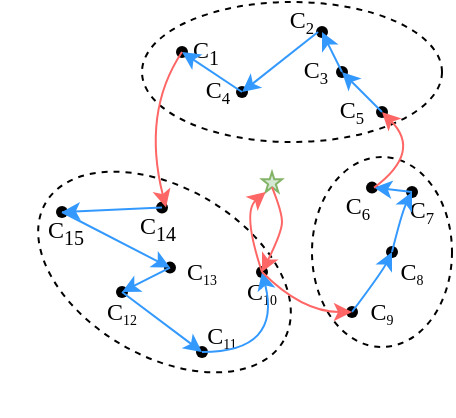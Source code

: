 <mxfile version="21.6.6" type="github">
  <diagram name="第 1 页" id="9OSQlvmqz8tbQNN5Cx6f">
    <mxGraphModel dx="338" dy="204" grid="1" gridSize="10" guides="1" tooltips="1" connect="1" arrows="1" fold="1" page="1" pageScale="1" pageWidth="827" pageHeight="1169" math="0" shadow="0">
      <root>
        <mxCell id="0" />
        <mxCell id="1" parent="0" />
        <mxCell id="NIDjE-EhYZSAO3xe9EpV-18" value="" style="ellipse;whiteSpace=wrap;html=1;align=center;dashed=1;fillColor=none;" parent="1" vertex="1">
          <mxGeometry x="180" y="205" width="150" height="70" as="geometry" />
        </mxCell>
        <mxCell id="NIDjE-EhYZSAO3xe9EpV-20" value="" style="ellipse;whiteSpace=wrap;html=1;align=center;dashed=1;rotation=30;fillColor=none;" parent="1" vertex="1">
          <mxGeometry x="122.5" y="297.81" width="137.5" height="84.38" as="geometry" />
        </mxCell>
        <mxCell id="NIDjE-EhYZSAO3xe9EpV-19" value="" style="ellipse;whiteSpace=wrap;html=1;align=center;dashed=1;fillColor=none;" parent="1" vertex="1">
          <mxGeometry x="265" y="282.5" width="70" height="95" as="geometry" />
        </mxCell>
        <mxCell id="NIDjE-EhYZSAO3xe9EpV-1" value="" style="shape=waypoint;sketch=0;fillStyle=solid;size=6;pointerEvents=1;points=[];fillColor=none;resizable=0;rotatable=0;perimeter=centerPerimeter;snapToPoint=1;" parent="1" vertex="1">
          <mxGeometry x="260" y="210" width="20" height="20" as="geometry" />
        </mxCell>
        <mxCell id="NIDjE-EhYZSAO3xe9EpV-2" value="" style="shape=waypoint;sketch=0;fillStyle=solid;size=6;pointerEvents=1;points=[];fillColor=none;resizable=0;rotatable=0;perimeter=centerPerimeter;snapToPoint=1;" parent="1" vertex="1">
          <mxGeometry x="285" y="287.81" width="20" height="20" as="geometry" />
        </mxCell>
        <mxCell id="NIDjE-EhYZSAO3xe9EpV-3" value="" style="shape=waypoint;sketch=0;fillStyle=solid;size=6;pointerEvents=1;points=[];fillColor=none;resizable=0;rotatable=0;perimeter=centerPerimeter;snapToPoint=1;" parent="1" vertex="1">
          <mxGeometry x="275" y="350" width="20" height="20" as="geometry" />
        </mxCell>
        <mxCell id="NIDjE-EhYZSAO3xe9EpV-4" value="" style="shape=waypoint;sketch=0;fillStyle=solid;size=6;pointerEvents=1;points=[];fillColor=none;resizable=0;rotatable=0;perimeter=centerPerimeter;snapToPoint=1;" parent="1" vertex="1">
          <mxGeometry x="290" y="250" width="20" height="20" as="geometry" />
        </mxCell>
        <mxCell id="NIDjE-EhYZSAO3xe9EpV-5" value="" style="shape=waypoint;sketch=0;fillStyle=solid;size=6;pointerEvents=1;points=[];fillColor=none;resizable=0;rotatable=0;perimeter=centerPerimeter;snapToPoint=1;" parent="1" vertex="1">
          <mxGeometry x="305" y="290" width="20" height="20" as="geometry" />
        </mxCell>
        <mxCell id="NIDjE-EhYZSAO3xe9EpV-6" value="" style="shape=waypoint;sketch=0;fillStyle=solid;size=6;pointerEvents=1;points=[];fillColor=none;resizable=0;rotatable=0;perimeter=centerPerimeter;snapToPoint=1;" parent="1" vertex="1">
          <mxGeometry x="200" y="370" width="20" height="20" as="geometry" />
        </mxCell>
        <mxCell id="NIDjE-EhYZSAO3xe9EpV-7" value="" style="shape=waypoint;sketch=0;fillStyle=solid;size=6;pointerEvents=1;points=[];fillColor=none;resizable=0;rotatable=0;perimeter=centerPerimeter;snapToPoint=1;" parent="1" vertex="1">
          <mxGeometry x="180" y="297.81" width="20" height="20" as="geometry" />
        </mxCell>
        <mxCell id="NIDjE-EhYZSAO3xe9EpV-8" value="" style="shape=waypoint;sketch=0;fillStyle=solid;size=6;pointerEvents=1;points=[];fillColor=none;resizable=0;rotatable=0;perimeter=centerPerimeter;snapToPoint=1;" parent="1" vertex="1">
          <mxGeometry x="220" y="240" width="20" height="20" as="geometry" />
        </mxCell>
        <mxCell id="NIDjE-EhYZSAO3xe9EpV-9" value="" style="shape=waypoint;sketch=0;fillStyle=solid;size=6;pointerEvents=1;points=[];fillColor=none;resizable=0;rotatable=0;perimeter=centerPerimeter;snapToPoint=1;" parent="1" vertex="1">
          <mxGeometry x="190" y="220" width="20" height="20" as="geometry" />
        </mxCell>
        <mxCell id="NIDjE-EhYZSAO3xe9EpV-10" value="" style="shape=waypoint;sketch=0;fillStyle=solid;size=6;pointerEvents=1;points=[];fillColor=none;resizable=0;rotatable=0;perimeter=centerPerimeter;snapToPoint=1;" parent="1" vertex="1">
          <mxGeometry x="160" y="340" width="20" height="20" as="geometry" />
        </mxCell>
        <mxCell id="NIDjE-EhYZSAO3xe9EpV-11" value="" style="shape=waypoint;sketch=0;fillStyle=solid;size=6;pointerEvents=1;points=[];fillColor=none;resizable=0;rotatable=0;perimeter=centerPerimeter;snapToPoint=1;" parent="1" vertex="1">
          <mxGeometry x="130" y="300" width="20" height="20" as="geometry" />
        </mxCell>
        <mxCell id="NIDjE-EhYZSAO3xe9EpV-12" value="" style="shape=waypoint;sketch=0;fillStyle=solid;size=6;pointerEvents=1;points=[];fillColor=none;resizable=0;rotatable=0;perimeter=centerPerimeter;snapToPoint=1;" parent="1" vertex="1">
          <mxGeometry x="184" y="327.81" width="20" height="20" as="geometry" />
        </mxCell>
        <mxCell id="NIDjE-EhYZSAO3xe9EpV-13" value="" style="shape=waypoint;sketch=0;fillStyle=solid;size=6;pointerEvents=1;points=[];fillColor=none;resizable=0;rotatable=0;perimeter=centerPerimeter;snapToPoint=1;" parent="1" vertex="1">
          <mxGeometry x="270" y="230" width="20" height="20" as="geometry" />
        </mxCell>
        <mxCell id="NIDjE-EhYZSAO3xe9EpV-14" value="" style="shape=waypoint;sketch=0;fillStyle=solid;size=6;pointerEvents=1;points=[];fillColor=none;resizable=0;rotatable=0;perimeter=centerPerimeter;snapToPoint=1;" parent="1" vertex="1">
          <mxGeometry x="295" y="320" width="20" height="20" as="geometry" />
        </mxCell>
        <mxCell id="NIDjE-EhYZSAO3xe9EpV-16" value="" style="shape=waypoint;sketch=0;fillStyle=solid;size=6;pointerEvents=1;points=[];fillColor=none;resizable=0;rotatable=0;perimeter=centerPerimeter;snapToPoint=1;" parent="1" vertex="1">
          <mxGeometry x="230" y="330" width="20" height="20" as="geometry" />
        </mxCell>
        <mxCell id="NIDjE-EhYZSAO3xe9EpV-17" value="" style="verticalLabelPosition=bottom;verticalAlign=top;html=1;shape=mxgraph.basic.star;fillColor=#d5e8d4;strokeColor=#82b366;" parent="1" vertex="1">
          <mxGeometry x="240" y="290" width="10" height="10" as="geometry" />
        </mxCell>
        <mxCell id="NIDjE-EhYZSAO3xe9EpV-21" value="C&lt;sub&gt;1&lt;/sub&gt;" style="rounded=0;whiteSpace=wrap;html=1;fillColor=none;strokeColor=none;fontFamily=Times New Roman;" parent="1" vertex="1">
          <mxGeometry x="204" y="220" width="16" height="20" as="geometry" />
        </mxCell>
        <mxCell id="NIDjE-EhYZSAO3xe9EpV-22" value="C&lt;span style=&quot;font-size: 10px;&quot;&gt;&lt;sub&gt;6&lt;/sub&gt;&lt;/span&gt;" style="rounded=0;whiteSpace=wrap;html=1;fillColor=none;strokeColor=none;fontFamily=Times New Roman;" parent="1" vertex="1">
          <mxGeometry x="280" y="297.81" width="16" height="20" as="geometry" />
        </mxCell>
        <mxCell id="NIDjE-EhYZSAO3xe9EpV-23" value="C&lt;span style=&quot;font-size: 10px;&quot;&gt;&lt;sub&gt;3&lt;/sub&gt;&lt;/span&gt;" style="rounded=0;whiteSpace=wrap;html=1;fillColor=none;strokeColor=none;fontFamily=Times New Roman;" parent="1" vertex="1">
          <mxGeometry x="257" y="230" width="20" height="20" as="geometry" />
        </mxCell>
        <mxCell id="NIDjE-EhYZSAO3xe9EpV-24" value="C&lt;span style=&quot;font-size: 10px;&quot;&gt;&lt;sub&gt;4&lt;/sub&gt;&lt;/span&gt;" style="rounded=0;whiteSpace=wrap;html=1;fillColor=none;strokeColor=none;fontFamily=Times New Roman;" parent="1" vertex="1">
          <mxGeometry x="210" y="240" width="16" height="20" as="geometry" />
        </mxCell>
        <mxCell id="NIDjE-EhYZSAO3xe9EpV-26" value="C&lt;span style=&quot;font-size: 10px;&quot;&gt;&lt;sub&gt;5&lt;/sub&gt;&lt;/span&gt;" style="rounded=0;whiteSpace=wrap;html=1;fillColor=none;strokeColor=none;fontFamily=Times New Roman;" parent="1" vertex="1">
          <mxGeometry x="277" y="250" width="16" height="20" as="geometry" />
        </mxCell>
        <mxCell id="NIDjE-EhYZSAO3xe9EpV-27" value="C&lt;span style=&quot;font-size: 10px;&quot;&gt;&lt;sub&gt;2&lt;/sub&gt;&lt;/span&gt;" style="rounded=0;whiteSpace=wrap;html=1;fillColor=none;strokeColor=none;fontFamily=Times New Roman;" parent="1" vertex="1">
          <mxGeometry x="252" y="205" width="16" height="20" as="geometry" />
        </mxCell>
        <mxCell id="NIDjE-EhYZSAO3xe9EpV-35" value="C&lt;span style=&quot;font-size: 8.333px;&quot;&gt;&lt;sub&gt;13&lt;/sub&gt;&lt;/span&gt;" style="rounded=0;whiteSpace=wrap;html=1;fillColor=none;strokeColor=none;fontFamily=Times New Roman;" parent="1" vertex="1">
          <mxGeometry x="200" y="330" width="20" height="20" as="geometry" />
        </mxCell>
        <mxCell id="NIDjE-EhYZSAO3xe9EpV-36" value="C&lt;span style=&quot;font-size: 8.333px;&quot;&gt;&lt;sub&gt;9&lt;/sub&gt;&lt;/span&gt;" style="rounded=0;whiteSpace=wrap;html=1;fillColor=none;strokeColor=none;fontFamily=Times New Roman;" parent="1" vertex="1">
          <mxGeometry x="290" y="350" width="20" height="20" as="geometry" />
        </mxCell>
        <mxCell id="NIDjE-EhYZSAO3xe9EpV-37" value="C&lt;span style=&quot;font-size: 8.333px;&quot;&gt;&lt;sub&gt;8&lt;/sub&gt;&lt;/span&gt;" style="rounded=0;whiteSpace=wrap;html=1;fillColor=none;strokeColor=none;fontFamily=Times New Roman;" parent="1" vertex="1">
          <mxGeometry x="305" y="330" width="20" height="20" as="geometry" />
        </mxCell>
        <mxCell id="NIDjE-EhYZSAO3xe9EpV-38" value="C&lt;span style=&quot;font-size: 10px;&quot;&gt;&lt;sub&gt;7&lt;/sub&gt;&lt;/span&gt;" style="rounded=0;whiteSpace=wrap;html=1;fillColor=none;strokeColor=none;fontFamily=Times New Roman;" parent="1" vertex="1">
          <mxGeometry x="310" y="300" width="20" height="20" as="geometry" />
        </mxCell>
        <mxCell id="NIDjE-EhYZSAO3xe9EpV-40" value="C&lt;span style=&quot;font-size: 8.333px;&quot;&gt;&lt;sub&gt;12&lt;/sub&gt;&lt;/span&gt;" style="rounded=0;whiteSpace=wrap;html=1;fillColor=none;strokeColor=none;fontFamily=Times New Roman;" parent="1" vertex="1">
          <mxGeometry x="160" y="350" width="20" height="20" as="geometry" />
        </mxCell>
        <mxCell id="NIDjE-EhYZSAO3xe9EpV-41" value="C&lt;span style=&quot;font-size: 8.333px;&quot;&gt;&lt;sub&gt;11&lt;/sub&gt;&lt;/span&gt;" style="rounded=0;whiteSpace=wrap;html=1;fillColor=none;strokeColor=none;fontFamily=Times New Roman;" parent="1" vertex="1">
          <mxGeometry x="210" y="362.19" width="20" height="20" as="geometry" />
        </mxCell>
        <mxCell id="NIDjE-EhYZSAO3xe9EpV-42" value="C&lt;span style=&quot;font-size: 8.333px;&quot;&gt;&lt;sub&gt;10&lt;/sub&gt;&lt;/span&gt;" style="rounded=0;whiteSpace=wrap;html=1;fillColor=none;strokeColor=none;fontFamily=Times New Roman;" parent="1" vertex="1">
          <mxGeometry x="230" y="340" width="20" height="20" as="geometry" />
        </mxCell>
        <mxCell id="NIDjE-EhYZSAO3xe9EpV-45" value="C&lt;sub&gt;15&lt;br&gt;&lt;/sub&gt;" style="rounded=0;whiteSpace=wrap;html=1;fillColor=none;strokeColor=none;fontFamily=Times New Roman;" parent="1" vertex="1">
          <mxGeometry x="134" y="310" width="16" height="20" as="geometry" />
        </mxCell>
        <mxCell id="NIDjE-EhYZSAO3xe9EpV-46" value="C&lt;sub&gt;14&lt;/sub&gt;" style="rounded=0;whiteSpace=wrap;html=1;fillColor=none;strokeColor=none;fontFamily=Times New Roman;" parent="1" vertex="1">
          <mxGeometry x="180" y="307.81" width="16" height="20" as="geometry" />
        </mxCell>
        <mxCell id="siPaTcGhgwfhWnsP3a2p-2" value="" style="endArrow=classic;html=1;rounded=0;exitX=0.775;exitY=0.725;exitDx=0;exitDy=0;exitPerimeter=0;entryX=0;entryY=0.2;entryDx=0;entryDy=0;entryPerimeter=0;fillColor=#dae8fc;strokeColor=#3399FF;" edge="1" parent="1" source="NIDjE-EhYZSAO3xe9EpV-4" target="NIDjE-EhYZSAO3xe9EpV-13">
          <mxGeometry width="50" height="50" relative="1" as="geometry">
            <mxPoint x="400" y="440" as="sourcePoint" />
            <mxPoint x="450" y="390" as="targetPoint" />
          </mxGeometry>
        </mxCell>
        <mxCell id="siPaTcGhgwfhWnsP3a2p-3" value="" style="endArrow=classic;html=1;rounded=0;entryX=0.725;entryY=0.8;entryDx=0;entryDy=0;entryPerimeter=0;fillColor=#1ba1e2;strokeColor=#3399FF;" edge="1" parent="1" source="NIDjE-EhYZSAO3xe9EpV-8" target="NIDjE-EhYZSAO3xe9EpV-9">
          <mxGeometry width="50" height="50" relative="1" as="geometry">
            <mxPoint x="400" y="440" as="sourcePoint" />
            <mxPoint x="450" y="390" as="targetPoint" />
          </mxGeometry>
        </mxCell>
        <mxCell id="siPaTcGhgwfhWnsP3a2p-4" value="" style="endArrow=classic;html=1;rounded=0;exitX=1;exitY=0.75;exitDx=0;exitDy=0;entryX=0.825;entryY=0.575;entryDx=0;entryDy=0;entryPerimeter=0;fillColor=#dae8fc;strokeColor=#3399FF;" edge="1" parent="1" source="NIDjE-EhYZSAO3xe9EpV-27" target="NIDjE-EhYZSAO3xe9EpV-8">
          <mxGeometry width="50" height="50" relative="1" as="geometry">
            <mxPoint x="400" y="440" as="sourcePoint" />
            <mxPoint x="450" y="390" as="targetPoint" />
          </mxGeometry>
        </mxCell>
        <mxCell id="siPaTcGhgwfhWnsP3a2p-5" value="" style="endArrow=classic;html=1;rounded=0;exitX=0.9;exitY=0.65;exitDx=0;exitDy=0;exitPerimeter=0;entryX=0.8;entryY=0.6;entryDx=0;entryDy=0;entryPerimeter=0;fillColor=#1ba1e2;strokeColor=#3399FF;" edge="1" parent="1" source="NIDjE-EhYZSAO3xe9EpV-13" target="NIDjE-EhYZSAO3xe9EpV-1">
          <mxGeometry width="50" height="50" relative="1" as="geometry">
            <mxPoint x="400" y="440" as="sourcePoint" />
            <mxPoint x="450" y="390" as="targetPoint" />
          </mxGeometry>
        </mxCell>
        <mxCell id="siPaTcGhgwfhWnsP3a2p-6" value="" style="endArrow=classic;html=1;rounded=0;exitX=0.5;exitY=0;exitDx=0;exitDy=0;entryX=0.2;entryY=0.65;entryDx=0;entryDy=0;entryPerimeter=0;strokeColor=#3399FF;" edge="1" parent="1" source="NIDjE-EhYZSAO3xe9EpV-40" target="NIDjE-EhYZSAO3xe9EpV-6">
          <mxGeometry width="50" height="50" relative="1" as="geometry">
            <mxPoint x="400" y="440" as="sourcePoint" />
            <mxPoint x="450" y="390" as="targetPoint" />
          </mxGeometry>
        </mxCell>
        <mxCell id="siPaTcGhgwfhWnsP3a2p-7" value="" style="endArrow=classic;html=1;rounded=0;entryX=0.475;entryY=0.125;entryDx=0;entryDy=0;entryPerimeter=0;strokeColor=#3399FF;" edge="1" parent="1" source="NIDjE-EhYZSAO3xe9EpV-12" target="NIDjE-EhYZSAO3xe9EpV-10">
          <mxGeometry width="50" height="50" relative="1" as="geometry">
            <mxPoint x="410" y="430" as="sourcePoint" />
            <mxPoint x="450" y="390" as="targetPoint" />
          </mxGeometry>
        </mxCell>
        <mxCell id="siPaTcGhgwfhWnsP3a2p-8" value="" style="endArrow=classic;html=1;rounded=0;exitX=0.625;exitY=0.3;exitDx=0;exitDy=0;exitPerimeter=0;strokeColor=#3399FF;" edge="1" parent="1" source="NIDjE-EhYZSAO3xe9EpV-11" target="NIDjE-EhYZSAO3xe9EpV-12">
          <mxGeometry width="50" height="50" relative="1" as="geometry">
            <mxPoint x="400" y="440" as="sourcePoint" />
            <mxPoint x="450" y="390" as="targetPoint" />
          </mxGeometry>
        </mxCell>
        <mxCell id="siPaTcGhgwfhWnsP3a2p-9" value="" style="endArrow=classic;html=1;rounded=0;exitX=0.75;exitY=0.685;exitDx=0;exitDy=0;exitPerimeter=0;entryX=0.525;entryY=0.3;entryDx=0;entryDy=0;entryPerimeter=0;strokeColor=#3399FF;" edge="1" parent="1" source="NIDjE-EhYZSAO3xe9EpV-7" target="NIDjE-EhYZSAO3xe9EpV-11">
          <mxGeometry width="50" height="50" relative="1" as="geometry">
            <mxPoint x="400" y="440" as="sourcePoint" />
            <mxPoint x="450" y="390" as="targetPoint" />
          </mxGeometry>
        </mxCell>
        <mxCell id="siPaTcGhgwfhWnsP3a2p-10" value="" style="curved=1;endArrow=classic;html=1;rounded=0;exitX=0.675;exitY=0.725;exitDx=0;exitDy=0;exitPerimeter=0;entryX=0.5;entryY=0;entryDx=0;entryDy=0;strokeColor=#3399FF;" edge="1" parent="1" source="NIDjE-EhYZSAO3xe9EpV-6" target="NIDjE-EhYZSAO3xe9EpV-42">
          <mxGeometry width="50" height="50" relative="1" as="geometry">
            <mxPoint x="400" y="440" as="sourcePoint" />
            <mxPoint x="450" y="390" as="targetPoint" />
            <Array as="points">
              <mxPoint x="250" y="380" />
            </Array>
          </mxGeometry>
        </mxCell>
        <mxCell id="siPaTcGhgwfhWnsP3a2p-11" value="" style="curved=1;endArrow=classic;html=1;rounded=0;entryX=0;entryY=0;entryDx=0;entryDy=0;strokeColor=#3399FF;" edge="1" parent="1" source="NIDjE-EhYZSAO3xe9EpV-3" target="NIDjE-EhYZSAO3xe9EpV-37">
          <mxGeometry width="50" height="50" relative="1" as="geometry">
            <mxPoint x="400" y="382.19" as="sourcePoint" />
            <mxPoint x="430" y="342.19" as="targetPoint" />
            <Array as="points">
              <mxPoint x="300" y="340" />
            </Array>
          </mxGeometry>
        </mxCell>
        <mxCell id="siPaTcGhgwfhWnsP3a2p-12" value="" style="curved=1;endArrow=classic;html=1;rounded=0;entryX=0.25;entryY=0;entryDx=0;entryDy=0;strokeColor=#3399FF;exitX=0;exitY=0;exitDx=0;exitDy=0;" edge="1" parent="1" source="NIDjE-EhYZSAO3xe9EpV-37" target="NIDjE-EhYZSAO3xe9EpV-38">
          <mxGeometry width="50" height="50" relative="1" as="geometry">
            <mxPoint x="380" y="345" as="sourcePoint" />
            <mxPoint x="400" y="315" as="targetPoint" />
            <Array as="points">
              <mxPoint x="310" y="310" />
            </Array>
          </mxGeometry>
        </mxCell>
        <mxCell id="siPaTcGhgwfhWnsP3a2p-14" value="" style="curved=1;endArrow=classic;html=1;rounded=0;entryX=1;entryY=0;entryDx=0;entryDy=0;strokeColor=#3399FF;exitX=0.25;exitY=0;exitDx=0;exitDy=0;" edge="1" parent="1" source="NIDjE-EhYZSAO3xe9EpV-38" target="NIDjE-EhYZSAO3xe9EpV-22">
          <mxGeometry width="50" height="50" relative="1" as="geometry">
            <mxPoint x="380" y="297.81" as="sourcePoint" />
            <mxPoint x="400" y="267.81" as="targetPoint" />
            <Array as="points" />
          </mxGeometry>
        </mxCell>
        <mxCell id="siPaTcGhgwfhWnsP3a2p-15" value="" style="curved=1;endArrow=classic;html=1;rounded=0;fillColor=#d80073;strokeColor=#FF6666;exitX=0.5;exitY=0;exitDx=0;exitDy=0;" edge="1" parent="1" source="NIDjE-EhYZSAO3xe9EpV-42" target="NIDjE-EhYZSAO3xe9EpV-3">
          <mxGeometry width="50" height="50" relative="1" as="geometry">
            <mxPoint x="380" y="337.81" as="sourcePoint" />
            <mxPoint x="430" y="287.81" as="targetPoint" />
            <Array as="points">
              <mxPoint x="260" y="360" />
            </Array>
          </mxGeometry>
        </mxCell>
        <mxCell id="siPaTcGhgwfhWnsP3a2p-16" value="" style="curved=1;endArrow=classic;html=1;rounded=0;fillColor=#d80073;strokeColor=#FF6666;exitX=1;exitY=0;exitDx=0;exitDy=0;" edge="1" parent="1" source="NIDjE-EhYZSAO3xe9EpV-22" target="NIDjE-EhYZSAO3xe9EpV-4">
          <mxGeometry width="50" height="50" relative="1" as="geometry">
            <mxPoint x="380" y="280" as="sourcePoint" />
            <mxPoint x="425" y="300" as="targetPoint" />
            <Array as="points">
              <mxPoint x="320" y="280" />
            </Array>
          </mxGeometry>
        </mxCell>
        <mxCell id="siPaTcGhgwfhWnsP3a2p-17" value="" style="curved=1;endArrow=classic;html=1;rounded=0;fillColor=#d80073;strokeColor=#FF6666;exitX=0.308;exitY=0.5;exitDx=0;exitDy=0;exitPerimeter=0;entryX=0.75;entryY=0;entryDx=0;entryDy=0;" edge="1" parent="1" source="NIDjE-EhYZSAO3xe9EpV-9" target="NIDjE-EhYZSAO3xe9EpV-46">
          <mxGeometry width="50" height="50" relative="1" as="geometry">
            <mxPoint x="126" y="243" as="sourcePoint" />
            <mxPoint x="130" y="205" as="targetPoint" />
            <Array as="points">
              <mxPoint x="180" y="260" />
            </Array>
          </mxGeometry>
        </mxCell>
        <mxCell id="siPaTcGhgwfhWnsP3a2p-19" value="" style="curved=1;endArrow=classic;html=1;rounded=0;fillColor=#d80073;strokeColor=#FF6666;exitX=0.5;exitY=0;exitDx=0;exitDy=0;entryX=0.185;entryY=1;entryDx=0;entryDy=0;entryPerimeter=0;" edge="1" parent="1" source="NIDjE-EhYZSAO3xe9EpV-42" target="NIDjE-EhYZSAO3xe9EpV-17">
          <mxGeometry width="50" height="50" relative="1" as="geometry">
            <mxPoint x="360" y="240" as="sourcePoint" />
            <mxPoint x="405" y="260" as="targetPoint" />
            <Array as="points">
              <mxPoint x="230" y="310" />
            </Array>
          </mxGeometry>
        </mxCell>
        <mxCell id="siPaTcGhgwfhWnsP3a2p-20" value="" style="curved=1;endArrow=classic;html=1;rounded=0;fillColor=#d80073;strokeColor=#FF6666;exitX=0.5;exitY=0.76;exitDx=0;exitDy=0;exitPerimeter=0;entryX=0.683;entryY=0.417;entryDx=0;entryDy=0;entryPerimeter=0;" edge="1" parent="1" source="NIDjE-EhYZSAO3xe9EpV-17" target="NIDjE-EhYZSAO3xe9EpV-16">
          <mxGeometry width="50" height="50" relative="1" as="geometry">
            <mxPoint x="370" y="250" as="sourcePoint" />
            <mxPoint x="415" y="270" as="targetPoint" />
            <Array as="points">
              <mxPoint x="250" y="310" />
              <mxPoint x="250" y="320" />
            </Array>
          </mxGeometry>
        </mxCell>
      </root>
    </mxGraphModel>
  </diagram>
</mxfile>
